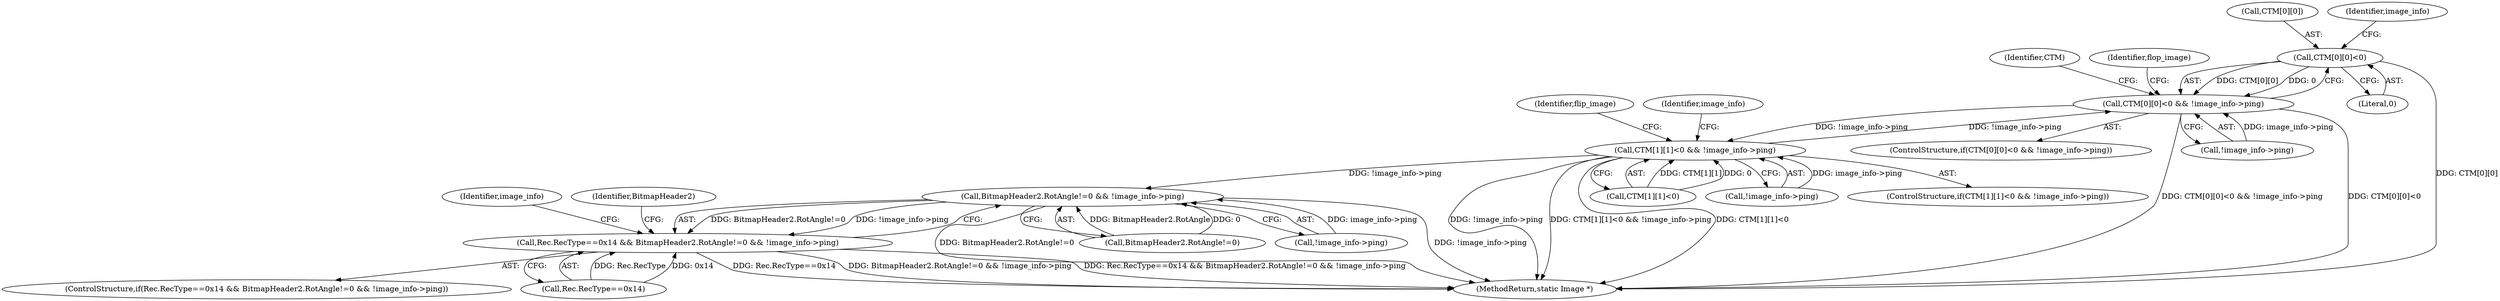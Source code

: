 digraph "0_ImageMagick_e04cf3e9524f50ca336253513d977224e083b816@array" {
"1001717" [label="(Call,CTM[0][0]<0)"];
"1001716" [label="(Call,CTM[0][0]<0 && !image_info->ping)"];
"1001750" [label="(Call,CTM[1][1]<0 && !image_info->ping)"];
"1001077" [label="(Call,BitmapHeader2.RotAngle!=0 && !image_info->ping)"];
"1001071" [label="(Call,Rec.RecType==0x14 && BitmapHeader2.RotAngle!=0 && !image_info->ping)"];
"1001717" [label="(Call,CTM[0][0]<0)"];
"1001750" [label="(Call,CTM[1][1]<0 && !image_info->ping)"];
"1001716" [label="(Call,CTM[0][0]<0 && !image_info->ping)"];
"1001754" [label="(Identifier,CTM)"];
"1001718" [label="(Call,CTM[0][0])"];
"1001070" [label="(ControlStructure,if(Rec.RecType==0x14 && BitmapHeader2.RotAngle!=0 && !image_info->ping))"];
"1001071" [label="(Call,Rec.RecType==0x14 && BitmapHeader2.RotAngle!=0 && !image_info->ping)"];
"1001765" [label="(Identifier,flip_image)"];
"1001175" [label="(Identifier,image_info)"];
"1001091" [label="(Identifier,BitmapHeader2)"];
"1001723" [label="(Literal,0)"];
"1001731" [label="(Identifier,flop_image)"];
"1001078" [label="(Call,BitmapHeader2.RotAngle!=0)"];
"1001751" [label="(Call,CTM[1][1]<0)"];
"1001784" [label="(Identifier,image_info)"];
"1001083" [label="(Call,!image_info->ping)"];
"1001072" [label="(Call,Rec.RecType==0x14)"];
"1001758" [label="(Call,!image_info->ping)"];
"1001724" [label="(Call,!image_info->ping)"];
"1001726" [label="(Identifier,image_info)"];
"1001077" [label="(Call,BitmapHeader2.RotAngle!=0 && !image_info->ping)"];
"1001715" [label="(ControlStructure,if(CTM[0][0]<0 && !image_info->ping))"];
"1001965" [label="(MethodReturn,static Image *)"];
"1001749" [label="(ControlStructure,if(CTM[1][1]<0 && !image_info->ping))"];
"1001717" -> "1001716"  [label="AST: "];
"1001717" -> "1001723"  [label="CFG: "];
"1001718" -> "1001717"  [label="AST: "];
"1001723" -> "1001717"  [label="AST: "];
"1001726" -> "1001717"  [label="CFG: "];
"1001716" -> "1001717"  [label="CFG: "];
"1001717" -> "1001965"  [label="DDG: CTM[0][0]"];
"1001717" -> "1001716"  [label="DDG: CTM[0][0]"];
"1001717" -> "1001716"  [label="DDG: 0"];
"1001716" -> "1001715"  [label="AST: "];
"1001716" -> "1001724"  [label="CFG: "];
"1001724" -> "1001716"  [label="AST: "];
"1001731" -> "1001716"  [label="CFG: "];
"1001754" -> "1001716"  [label="CFG: "];
"1001716" -> "1001965"  [label="DDG: CTM[0][0]<0 && !image_info->ping"];
"1001716" -> "1001965"  [label="DDG: CTM[0][0]<0"];
"1001724" -> "1001716"  [label="DDG: image_info->ping"];
"1001750" -> "1001716"  [label="DDG: !image_info->ping"];
"1001716" -> "1001750"  [label="DDG: !image_info->ping"];
"1001750" -> "1001749"  [label="AST: "];
"1001750" -> "1001751"  [label="CFG: "];
"1001750" -> "1001758"  [label="CFG: "];
"1001751" -> "1001750"  [label="AST: "];
"1001758" -> "1001750"  [label="AST: "];
"1001765" -> "1001750"  [label="CFG: "];
"1001784" -> "1001750"  [label="CFG: "];
"1001750" -> "1001965"  [label="DDG: !image_info->ping"];
"1001750" -> "1001965"  [label="DDG: CTM[1][1]<0 && !image_info->ping"];
"1001750" -> "1001965"  [label="DDG: CTM[1][1]<0"];
"1001750" -> "1001077"  [label="DDG: !image_info->ping"];
"1001751" -> "1001750"  [label="DDG: CTM[1][1]"];
"1001751" -> "1001750"  [label="DDG: 0"];
"1001758" -> "1001750"  [label="DDG: image_info->ping"];
"1001077" -> "1001071"  [label="AST: "];
"1001077" -> "1001078"  [label="CFG: "];
"1001077" -> "1001083"  [label="CFG: "];
"1001078" -> "1001077"  [label="AST: "];
"1001083" -> "1001077"  [label="AST: "];
"1001071" -> "1001077"  [label="CFG: "];
"1001077" -> "1001965"  [label="DDG: BitmapHeader2.RotAngle!=0"];
"1001077" -> "1001965"  [label="DDG: !image_info->ping"];
"1001077" -> "1001071"  [label="DDG: BitmapHeader2.RotAngle!=0"];
"1001077" -> "1001071"  [label="DDG: !image_info->ping"];
"1001078" -> "1001077"  [label="DDG: BitmapHeader2.RotAngle"];
"1001078" -> "1001077"  [label="DDG: 0"];
"1001083" -> "1001077"  [label="DDG: image_info->ping"];
"1001071" -> "1001070"  [label="AST: "];
"1001071" -> "1001072"  [label="CFG: "];
"1001072" -> "1001071"  [label="AST: "];
"1001091" -> "1001071"  [label="CFG: "];
"1001175" -> "1001071"  [label="CFG: "];
"1001071" -> "1001965"  [label="DDG: Rec.RecType==0x14"];
"1001071" -> "1001965"  [label="DDG: BitmapHeader2.RotAngle!=0 && !image_info->ping"];
"1001071" -> "1001965"  [label="DDG: Rec.RecType==0x14 && BitmapHeader2.RotAngle!=0 && !image_info->ping"];
"1001072" -> "1001071"  [label="DDG: Rec.RecType"];
"1001072" -> "1001071"  [label="DDG: 0x14"];
}
